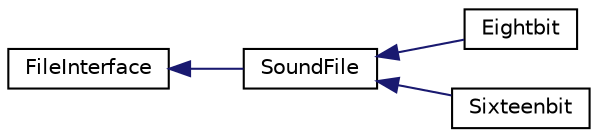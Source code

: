 digraph "Graphical Class Hierarchy"
{
  edge [fontname="Helvetica",fontsize="10",labelfontname="Helvetica",labelfontsize="10"];
  node [fontname="Helvetica",fontsize="10",shape=record];
  rankdir="LR";
  Node0 [label="FileInterface",height=0.2,width=0.4,color="black", fillcolor="white", style="filled",URL="$d2/d64/classFileInterface.html"];
  Node0 -> Node1 [dir="back",color="midnightblue",fontsize="10",style="solid",fontname="Helvetica"];
  Node1 [label="SoundFile",height=0.2,width=0.4,color="black", fillcolor="white", style="filled",URL="$d3/d24/classSoundFile.html"];
  Node1 -> Node2 [dir="back",color="midnightblue",fontsize="10",style="solid",fontname="Helvetica"];
  Node2 [label="Eightbit",height=0.2,width=0.4,color="black", fillcolor="white", style="filled",URL="$df/d5a/classEightbit.html"];
  Node1 -> Node3 [dir="back",color="midnightblue",fontsize="10",style="solid",fontname="Helvetica"];
  Node3 [label="Sixteenbit",height=0.2,width=0.4,color="black", fillcolor="white", style="filled",URL="$d1/deb/classSixteenbit.html"];
}
